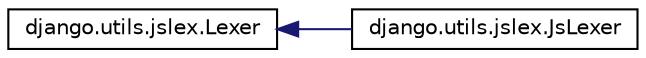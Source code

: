 digraph "Graphical Class Hierarchy"
{
 // LATEX_PDF_SIZE
  edge [fontname="Helvetica",fontsize="10",labelfontname="Helvetica",labelfontsize="10"];
  node [fontname="Helvetica",fontsize="10",shape=record];
  rankdir="LR";
  Node0 [label="django.utils.jslex.Lexer",height=0.2,width=0.4,color="black", fillcolor="white", style="filled",URL="$classdjango_1_1utils_1_1jslex_1_1_lexer.html",tooltip=" "];
  Node0 -> Node1 [dir="back",color="midnightblue",fontsize="10",style="solid",fontname="Helvetica"];
  Node1 [label="django.utils.jslex.JsLexer",height=0.2,width=0.4,color="black", fillcolor="white", style="filled",URL="$classdjango_1_1utils_1_1jslex_1_1_js_lexer.html",tooltip=" "];
}
